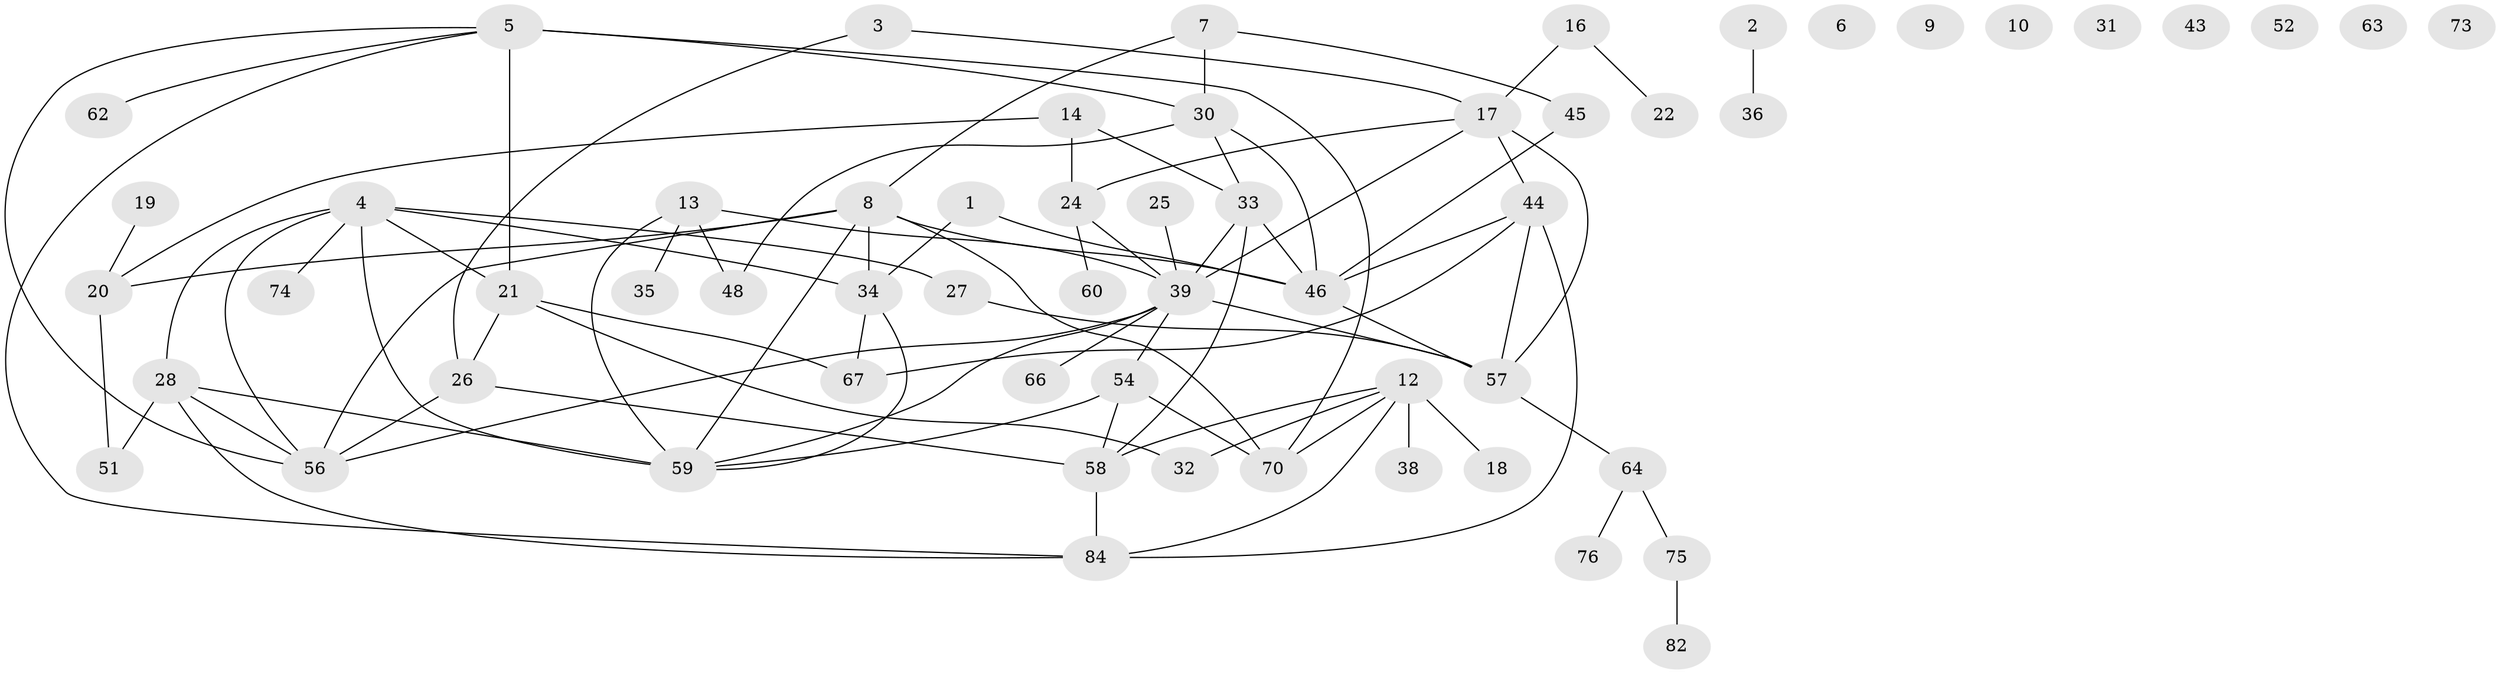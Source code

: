 // original degree distribution, {2: 0.19767441860465115, 1: 0.20930232558139536, 4: 0.22093023255813954, 3: 0.12790697674418605, 0: 0.09302325581395349, 5: 0.06976744186046512, 6: 0.06976744186046512, 9: 0.011627906976744186}
// Generated by graph-tools (version 1.1) at 2025/41/03/06/25 10:41:21]
// undirected, 59 vertices, 88 edges
graph export_dot {
graph [start="1"]
  node [color=gray90,style=filled];
  1;
  2 [super="+11"];
  3;
  4 [super="+50"];
  5 [super="+71"];
  6;
  7 [super="+15"];
  8 [super="+23"];
  9;
  10;
  12 [super="+37"];
  13;
  14 [super="+29"];
  16;
  17 [super="+41"];
  18;
  19;
  20 [super="+40"];
  21 [super="+61"];
  22 [super="+53"];
  24;
  25;
  26 [super="+42"];
  27 [super="+49"];
  28 [super="+83"];
  30 [super="+80"];
  31;
  32 [super="+72"];
  33 [super="+85"];
  34 [super="+55"];
  35;
  36;
  38;
  39 [super="+47"];
  43;
  44 [super="+77"];
  45;
  46 [super="+79"];
  48;
  51;
  52;
  54;
  56 [super="+65"];
  57 [super="+78"];
  58 [super="+68"];
  59 [super="+69"];
  60;
  62;
  63;
  64 [super="+81"];
  66;
  67;
  70 [super="+86"];
  73;
  74;
  75;
  76;
  82;
  84;
  1 -- 34;
  1 -- 46;
  2 -- 36;
  3 -- 17;
  3 -- 26;
  4 -- 27;
  4 -- 34 [weight=2];
  4 -- 21;
  4 -- 56;
  4 -- 74;
  4 -- 59;
  4 -- 28;
  5 -- 70 [weight=2];
  5 -- 21;
  5 -- 84;
  5 -- 56;
  5 -- 62;
  5 -- 30;
  7 -- 8;
  7 -- 30;
  7 -- 45;
  8 -- 46;
  8 -- 34;
  8 -- 56;
  8 -- 70;
  8 -- 20;
  8 -- 59;
  12 -- 58;
  12 -- 18;
  12 -- 84;
  12 -- 70;
  12 -- 38;
  12 -- 32;
  13 -- 35;
  13 -- 48;
  13 -- 39;
  13 -- 59;
  14 -- 33;
  14 -- 24;
  14 -- 20;
  16 -- 17;
  16 -- 22;
  17 -- 24;
  17 -- 44;
  17 -- 57;
  17 -- 39;
  19 -- 20;
  20 -- 51;
  21 -- 32;
  21 -- 67;
  21 -- 26;
  24 -- 60;
  24 -- 39;
  25 -- 39;
  26 -- 56;
  26 -- 58;
  27 -- 57;
  28 -- 84;
  28 -- 51;
  28 -- 56;
  28 -- 59 [weight=2];
  30 -- 46;
  30 -- 48;
  30 -- 33;
  33 -- 39;
  33 -- 46;
  33 -- 58;
  34 -- 59;
  34 -- 67;
  39 -- 66;
  39 -- 54;
  39 -- 57;
  39 -- 56;
  39 -- 59;
  44 -- 67;
  44 -- 84;
  44 -- 57;
  44 -- 46;
  45 -- 46;
  46 -- 57;
  54 -- 58;
  54 -- 59;
  54 -- 70;
  57 -- 64;
  58 -- 84;
  64 -- 75;
  64 -- 76;
  75 -- 82;
}
